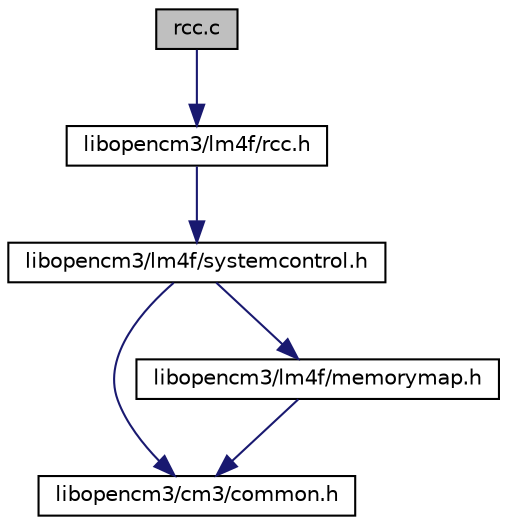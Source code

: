 digraph "rcc.c"
{
  edge [fontname="Helvetica",fontsize="10",labelfontname="Helvetica",labelfontsize="10"];
  node [fontname="Helvetica",fontsize="10",shape=record];
  Node1 [label="rcc.c",height=0.2,width=0.4,color="black", fillcolor="grey75", style="filled" fontcolor="black"];
  Node1 -> Node2 [color="midnightblue",fontsize="10",style="solid",fontname="Helvetica"];
  Node2 [label="libopencm3/lm4f/rcc.h",height=0.2,width=0.4,color="black", fillcolor="white", style="filled",URL="$rcc_8h.html"];
  Node2 -> Node3 [color="midnightblue",fontsize="10",style="solid",fontname="Helvetica"];
  Node3 [label="libopencm3/lm4f/systemcontrol.h",height=0.2,width=0.4,color="black", fillcolor="white", style="filled",URL="$systemcontrol_8h.html"];
  Node3 -> Node4 [color="midnightblue",fontsize="10",style="solid",fontname="Helvetica"];
  Node4 [label="libopencm3/cm3/common.h",height=0.2,width=0.4,color="black", fillcolor="white", style="filled",URL="cm3.tag$common_8h.html"];
  Node3 -> Node5 [color="midnightblue",fontsize="10",style="solid",fontname="Helvetica"];
  Node5 [label="libopencm3/lm4f/memorymap.h",height=0.2,width=0.4,color="black", fillcolor="white", style="filled",URL="$memorymap_8h.html"];
  Node5 -> Node4 [color="midnightblue",fontsize="10",style="solid",fontname="Helvetica"];
}

